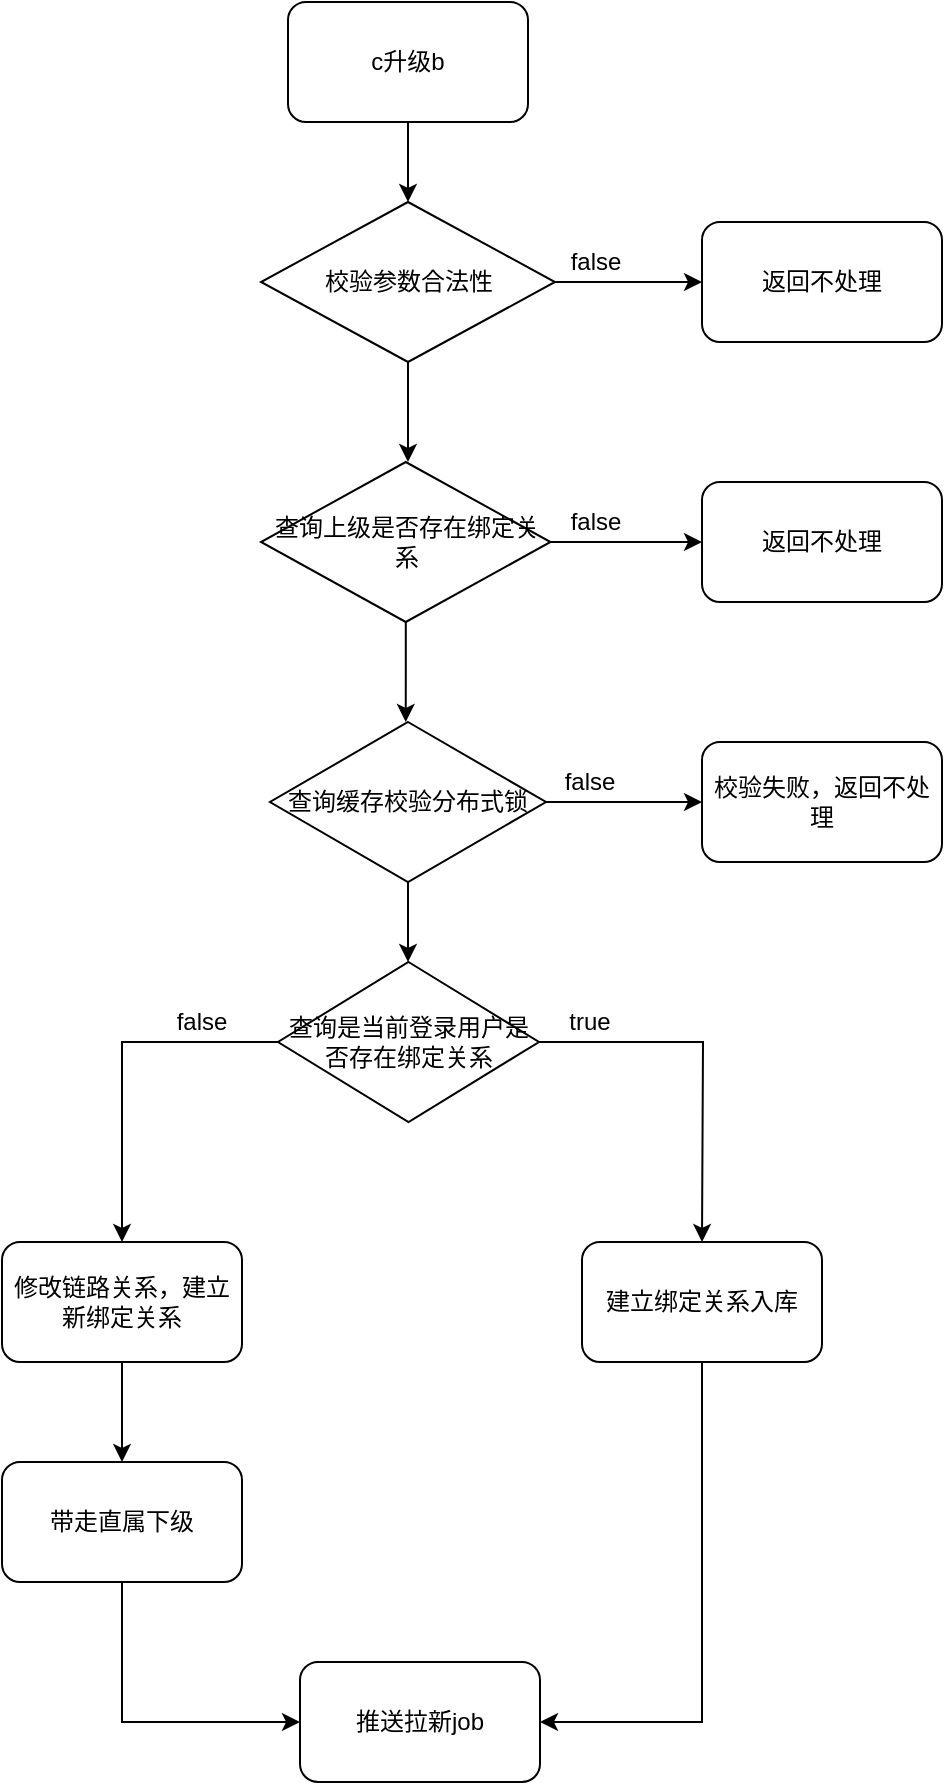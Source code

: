 <mxfile version="12.5.1" type="github">
  <diagram id="yzT1Js8JzzJvs4QTMrLD" name="Page-1">
    <mxGraphModel dx="1038" dy="584" grid="1" gridSize="10" guides="1" tooltips="1" connect="1" arrows="1" fold="1" page="1" pageScale="1" pageWidth="827" pageHeight="1169" math="0" shadow="0">
      <root>
        <mxCell id="0"/>
        <mxCell id="1" parent="0"/>
        <mxCell id="o4GKz8uqaLClTENhlION-2" style="edgeStyle=orthogonalEdgeStyle;rounded=0;orthogonalLoop=1;jettySize=auto;html=1;" parent="1" source="o4GKz8uqaLClTENhlION-1" edge="1">
          <mxGeometry relative="1" as="geometry">
            <mxPoint x="413" y="140" as="targetPoint"/>
          </mxGeometry>
        </mxCell>
        <mxCell id="o4GKz8uqaLClTENhlION-1" value="c升级b" style="rounded=1;whiteSpace=wrap;html=1;" parent="1" vertex="1">
          <mxGeometry x="353" y="40" width="120" height="60" as="geometry"/>
        </mxCell>
        <mxCell id="o4GKz8uqaLClTENhlION-5" style="edgeStyle=orthogonalEdgeStyle;rounded=0;orthogonalLoop=1;jettySize=auto;html=1;" parent="1" source="o4GKz8uqaLClTENhlION-4" edge="1">
          <mxGeometry relative="1" as="geometry">
            <mxPoint x="560" y="180" as="targetPoint"/>
          </mxGeometry>
        </mxCell>
        <mxCell id="o4GKz8uqaLClTENhlION-8" style="edgeStyle=orthogonalEdgeStyle;rounded=0;orthogonalLoop=1;jettySize=auto;html=1;" parent="1" source="o4GKz8uqaLClTENhlION-4" edge="1">
          <mxGeometry relative="1" as="geometry">
            <mxPoint x="413" y="270" as="targetPoint"/>
          </mxGeometry>
        </mxCell>
        <mxCell id="o4GKz8uqaLClTENhlION-4" value="校验参数合法性" style="rhombus;whiteSpace=wrap;html=1;" parent="1" vertex="1">
          <mxGeometry x="339.5" y="140" width="147" height="80" as="geometry"/>
        </mxCell>
        <mxCell id="o4GKz8uqaLClTENhlION-6" value="false" style="text;html=1;strokeColor=none;fillColor=none;align=center;verticalAlign=middle;whiteSpace=wrap;rounded=0;" parent="1" vertex="1">
          <mxGeometry x="487" y="160" width="40" height="20" as="geometry"/>
        </mxCell>
        <mxCell id="o4GKz8uqaLClTENhlION-7" value="返回不处理" style="rounded=1;whiteSpace=wrap;html=1;" parent="1" vertex="1">
          <mxGeometry x="560" y="150" width="120" height="60" as="geometry"/>
        </mxCell>
        <mxCell id="o4GKz8uqaLClTENhlION-11" style="edgeStyle=orthogonalEdgeStyle;rounded=0;orthogonalLoop=1;jettySize=auto;html=1;" parent="1" source="o4GKz8uqaLClTENhlION-10" edge="1">
          <mxGeometry relative="1" as="geometry">
            <mxPoint x="560" y="310" as="targetPoint"/>
          </mxGeometry>
        </mxCell>
        <mxCell id="o4GKz8uqaLClTENhlION-15" style="edgeStyle=orthogonalEdgeStyle;rounded=0;orthogonalLoop=1;jettySize=auto;html=1;" parent="1" source="o4GKz8uqaLClTENhlION-10" edge="1">
          <mxGeometry relative="1" as="geometry">
            <mxPoint x="411.875" y="400" as="targetPoint"/>
          </mxGeometry>
        </mxCell>
        <mxCell id="o4GKz8uqaLClTENhlION-10" value="查询上级是否存在绑定关系" style="rhombus;whiteSpace=wrap;html=1;" parent="1" vertex="1">
          <mxGeometry x="339.5" y="270" width="144.75" height="80" as="geometry"/>
        </mxCell>
        <mxCell id="o4GKz8uqaLClTENhlION-12" value="返回不处理" style="rounded=1;whiteSpace=wrap;html=1;" parent="1" vertex="1">
          <mxGeometry x="560" y="280" width="120" height="60" as="geometry"/>
        </mxCell>
        <mxCell id="o4GKz8uqaLClTENhlION-13" value="false" style="text;html=1;strokeColor=none;fillColor=none;align=center;verticalAlign=middle;whiteSpace=wrap;rounded=0;" parent="1" vertex="1">
          <mxGeometry x="487" y="290" width="40" height="20" as="geometry"/>
        </mxCell>
        <mxCell id="o4GKz8uqaLClTENhlION-19" style="edgeStyle=orthogonalEdgeStyle;rounded=0;orthogonalLoop=1;jettySize=auto;html=1;" parent="1" source="o4GKz8uqaLClTENhlION-16" edge="1">
          <mxGeometry relative="1" as="geometry">
            <mxPoint x="560" y="440" as="targetPoint"/>
          </mxGeometry>
        </mxCell>
        <mxCell id="o4GKz8uqaLClTENhlION-28" style="edgeStyle=orthogonalEdgeStyle;rounded=0;orthogonalLoop=1;jettySize=auto;html=1;" parent="1" source="o4GKz8uqaLClTENhlION-16" edge="1">
          <mxGeometry relative="1" as="geometry">
            <mxPoint x="413" y="520" as="targetPoint"/>
          </mxGeometry>
        </mxCell>
        <mxCell id="o4GKz8uqaLClTENhlION-16" value="查询缓存校验分布式锁" style="rhombus;whiteSpace=wrap;html=1;" parent="1" vertex="1">
          <mxGeometry x="344" y="400" width="138" height="80" as="geometry"/>
        </mxCell>
        <mxCell id="o4GKz8uqaLClTENhlION-21" value="false" style="text;html=1;strokeColor=none;fillColor=none;align=center;verticalAlign=middle;whiteSpace=wrap;rounded=0;" parent="1" vertex="1">
          <mxGeometry x="484.25" y="420" width="40" height="20" as="geometry"/>
        </mxCell>
        <mxCell id="o4GKz8uqaLClTENhlION-27" value="校验失败，返回不处理" style="rounded=1;whiteSpace=wrap;html=1;" parent="1" vertex="1">
          <mxGeometry x="560" y="410" width="120" height="60" as="geometry"/>
        </mxCell>
        <mxCell id="o4GKz8uqaLClTENhlION-33" style="edgeStyle=orthogonalEdgeStyle;rounded=0;orthogonalLoop=1;jettySize=auto;html=1;" parent="1" source="o4GKz8uqaLClTENhlION-29" edge="1">
          <mxGeometry relative="1" as="geometry">
            <mxPoint x="560" y="660" as="targetPoint"/>
          </mxGeometry>
        </mxCell>
        <mxCell id="o4GKz8uqaLClTENhlION-34" style="edgeStyle=orthogonalEdgeStyle;rounded=0;orthogonalLoop=1;jettySize=auto;html=1;" parent="1" source="o4GKz8uqaLClTENhlION-29" edge="1">
          <mxGeometry relative="1" as="geometry">
            <mxPoint x="270" y="660" as="targetPoint"/>
            <Array as="points">
              <mxPoint x="270" y="560"/>
              <mxPoint x="270" y="660"/>
            </Array>
          </mxGeometry>
        </mxCell>
        <mxCell id="o4GKz8uqaLClTENhlION-29" value="查询是当前登录用户是否存在绑定关系" style="rhombus;whiteSpace=wrap;html=1;" parent="1" vertex="1">
          <mxGeometry x="348" y="520" width="130.5" height="80" as="geometry"/>
        </mxCell>
        <mxCell id="o4GKz8uqaLClTENhlION-35" value="true" style="text;html=1;strokeColor=none;fillColor=none;align=center;verticalAlign=middle;whiteSpace=wrap;rounded=0;" parent="1" vertex="1">
          <mxGeometry x="484" y="540" width="40" height="20" as="geometry"/>
        </mxCell>
        <mxCell id="o4GKz8uqaLClTENhlION-36" value="false" style="text;html=1;strokeColor=none;fillColor=none;align=center;verticalAlign=middle;whiteSpace=wrap;rounded=0;" parent="1" vertex="1">
          <mxGeometry x="290" y="540" width="40" height="20" as="geometry"/>
        </mxCell>
        <mxCell id="yaZlbD1Yn-KE3aHgAe6U-3" style="edgeStyle=orthogonalEdgeStyle;rounded=0;orthogonalLoop=1;jettySize=auto;html=1;entryX=1;entryY=0.5;entryDx=0;entryDy=0;" edge="1" parent="1" source="o4GKz8uqaLClTENhlION-37" target="yaZlbD1Yn-KE3aHgAe6U-5">
          <mxGeometry relative="1" as="geometry">
            <mxPoint x="500" y="910" as="targetPoint"/>
            <Array as="points">
              <mxPoint x="560" y="900"/>
            </Array>
          </mxGeometry>
        </mxCell>
        <mxCell id="o4GKz8uqaLClTENhlION-37" value="建立绑定关系入库" style="rounded=1;whiteSpace=wrap;html=1;" parent="1" vertex="1">
          <mxGeometry x="500" y="660" width="120" height="60" as="geometry"/>
        </mxCell>
        <mxCell id="o4GKz8uqaLClTENhlION-41" style="edgeStyle=orthogonalEdgeStyle;rounded=0;orthogonalLoop=1;jettySize=auto;html=1;" parent="1" source="o4GKz8uqaLClTENhlION-38" edge="1">
          <mxGeometry relative="1" as="geometry">
            <mxPoint x="270" y="770" as="targetPoint"/>
          </mxGeometry>
        </mxCell>
        <mxCell id="o4GKz8uqaLClTENhlION-38" value="修改链路关系，建立新绑定关系" style="rounded=1;whiteSpace=wrap;html=1;" parent="1" vertex="1">
          <mxGeometry x="210" y="660" width="120" height="60" as="geometry"/>
        </mxCell>
        <mxCell id="yaZlbD1Yn-KE3aHgAe6U-6" style="edgeStyle=orthogonalEdgeStyle;rounded=0;orthogonalLoop=1;jettySize=auto;html=1;entryX=0;entryY=0.5;entryDx=0;entryDy=0;" edge="1" parent="1" source="o4GKz8uqaLClTENhlION-42" target="yaZlbD1Yn-KE3aHgAe6U-5">
          <mxGeometry relative="1" as="geometry">
            <Array as="points">
              <mxPoint x="270" y="900"/>
            </Array>
          </mxGeometry>
        </mxCell>
        <mxCell id="o4GKz8uqaLClTENhlION-42" value="带走直属下级" style="rounded=1;whiteSpace=wrap;html=1;" parent="1" vertex="1">
          <mxGeometry x="210" y="770" width="120" height="60" as="geometry"/>
        </mxCell>
        <mxCell id="yaZlbD1Yn-KE3aHgAe6U-5" value="推送拉新job" style="rounded=1;whiteSpace=wrap;html=1;" vertex="1" parent="1">
          <mxGeometry x="359" y="870" width="120" height="60" as="geometry"/>
        </mxCell>
      </root>
    </mxGraphModel>
  </diagram>
</mxfile>
